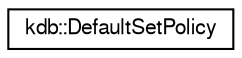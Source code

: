 digraph "Graphical Class Hierarchy"
{
  edge [fontname="FreeSans",fontsize="10",labelfontname="FreeSans",labelfontsize="10"];
  node [fontname="FreeSans",fontsize="10",shape=record];
  rankdir="LR";
  Node1 [label="kdb::DefaultSetPolicy",height=0.2,width=0.4,color="black", fillcolor="white", style="filled",URL="$classkdb_1_1DefaultSetPolicy.html",tooltip="Implements update when key is not found."];
}

